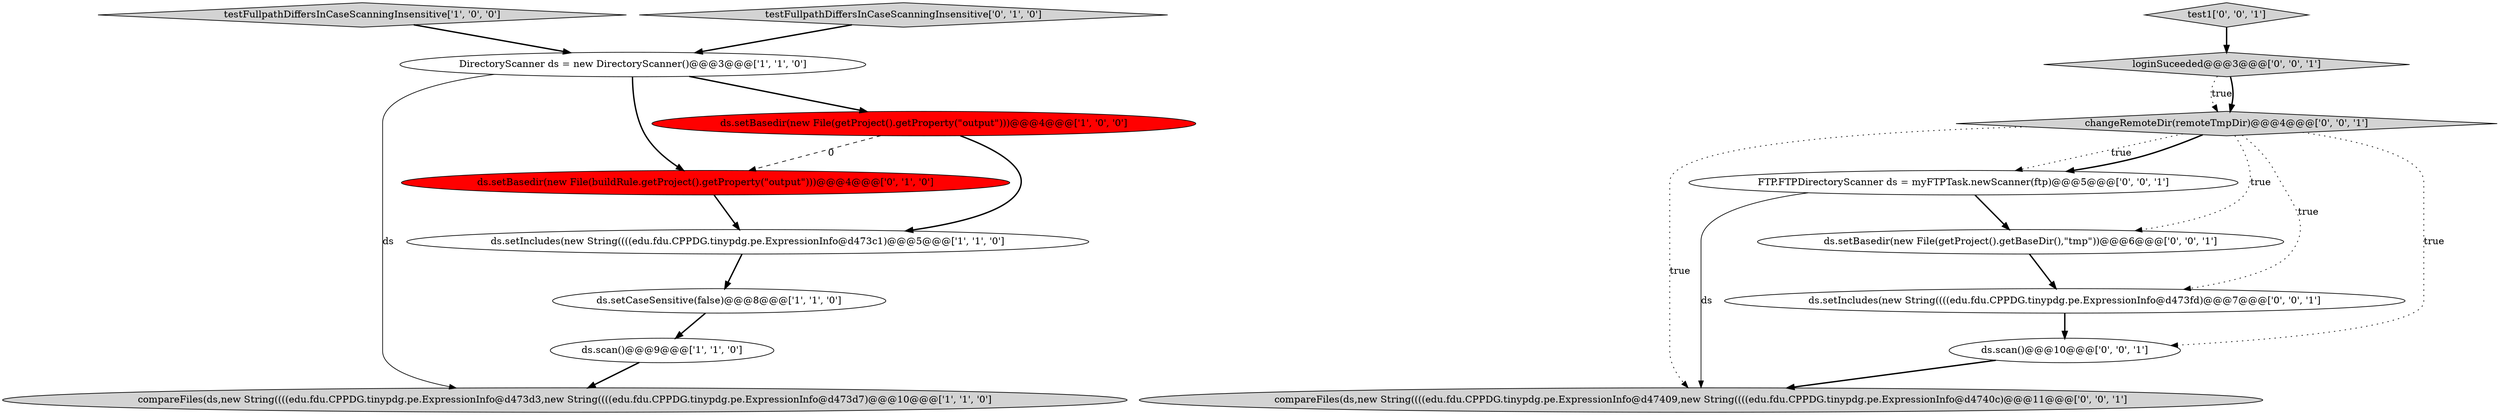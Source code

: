 digraph {
6 [style = filled, label = "DirectoryScanner ds = new DirectoryScanner()@@@3@@@['1', '1', '0']", fillcolor = white, shape = ellipse image = "AAA0AAABBB1BBB"];
3 [style = filled, label = "ds.setIncludes(new String((((edu.fdu.CPPDG.tinypdg.pe.ExpressionInfo@d473c1)@@@5@@@['1', '1', '0']", fillcolor = white, shape = ellipse image = "AAA0AAABBB1BBB"];
4 [style = filled, label = "ds.scan()@@@9@@@['1', '1', '0']", fillcolor = white, shape = ellipse image = "AAA0AAABBB1BBB"];
9 [style = filled, label = "test1['0', '0', '1']", fillcolor = lightgray, shape = diamond image = "AAA0AAABBB3BBB"];
11 [style = filled, label = "compareFiles(ds,new String((((edu.fdu.CPPDG.tinypdg.pe.ExpressionInfo@d47409,new String((((edu.fdu.CPPDG.tinypdg.pe.ExpressionInfo@d4740c)@@@11@@@['0', '0', '1']", fillcolor = lightgray, shape = ellipse image = "AAA0AAABBB3BBB"];
16 [style = filled, label = "loginSuceeded@@@3@@@['0', '0', '1']", fillcolor = lightgray, shape = diamond image = "AAA0AAABBB3BBB"];
1 [style = filled, label = "compareFiles(ds,new String((((edu.fdu.CPPDG.tinypdg.pe.ExpressionInfo@d473d3,new String((((edu.fdu.CPPDG.tinypdg.pe.ExpressionInfo@d473d7)@@@10@@@['1', '1', '0']", fillcolor = lightgray, shape = ellipse image = "AAA0AAABBB1BBB"];
10 [style = filled, label = "ds.setBasedir(new File(getProject().getBaseDir(),\"tmp\"))@@@6@@@['0', '0', '1']", fillcolor = white, shape = ellipse image = "AAA0AAABBB3BBB"];
13 [style = filled, label = "ds.setIncludes(new String((((edu.fdu.CPPDG.tinypdg.pe.ExpressionInfo@d473fd)@@@7@@@['0', '0', '1']", fillcolor = white, shape = ellipse image = "AAA0AAABBB3BBB"];
2 [style = filled, label = "testFullpathDiffersInCaseScanningInsensitive['1', '0', '0']", fillcolor = lightgray, shape = diamond image = "AAA0AAABBB1BBB"];
14 [style = filled, label = "FTP.FTPDirectoryScanner ds = myFTPTask.newScanner(ftp)@@@5@@@['0', '0', '1']", fillcolor = white, shape = ellipse image = "AAA0AAABBB3BBB"];
7 [style = filled, label = "ds.setBasedir(new File(buildRule.getProject().getProperty(\"output\")))@@@4@@@['0', '1', '0']", fillcolor = red, shape = ellipse image = "AAA1AAABBB2BBB"];
0 [style = filled, label = "ds.setBasedir(new File(getProject().getProperty(\"output\")))@@@4@@@['1', '0', '0']", fillcolor = red, shape = ellipse image = "AAA1AAABBB1BBB"];
15 [style = filled, label = "ds.scan()@@@10@@@['0', '0', '1']", fillcolor = white, shape = ellipse image = "AAA0AAABBB3BBB"];
8 [style = filled, label = "testFullpathDiffersInCaseScanningInsensitive['0', '1', '0']", fillcolor = lightgray, shape = diamond image = "AAA0AAABBB2BBB"];
5 [style = filled, label = "ds.setCaseSensitive(false)@@@8@@@['1', '1', '0']", fillcolor = white, shape = ellipse image = "AAA0AAABBB1BBB"];
12 [style = filled, label = "changeRemoteDir(remoteTmpDir)@@@4@@@['0', '0', '1']", fillcolor = lightgray, shape = diamond image = "AAA0AAABBB3BBB"];
0->3 [style = bold, label=""];
16->12 [style = dotted, label="true"];
2->6 [style = bold, label=""];
12->15 [style = dotted, label="true"];
14->10 [style = bold, label=""];
8->6 [style = bold, label=""];
6->0 [style = bold, label=""];
9->16 [style = bold, label=""];
7->3 [style = bold, label=""];
12->11 [style = dotted, label="true"];
12->14 [style = dotted, label="true"];
3->5 [style = bold, label=""];
12->13 [style = dotted, label="true"];
15->11 [style = bold, label=""];
14->11 [style = solid, label="ds"];
10->13 [style = bold, label=""];
12->10 [style = dotted, label="true"];
6->1 [style = solid, label="ds"];
5->4 [style = bold, label=""];
12->14 [style = bold, label=""];
4->1 [style = bold, label=""];
13->15 [style = bold, label=""];
6->7 [style = bold, label=""];
0->7 [style = dashed, label="0"];
16->12 [style = bold, label=""];
}
